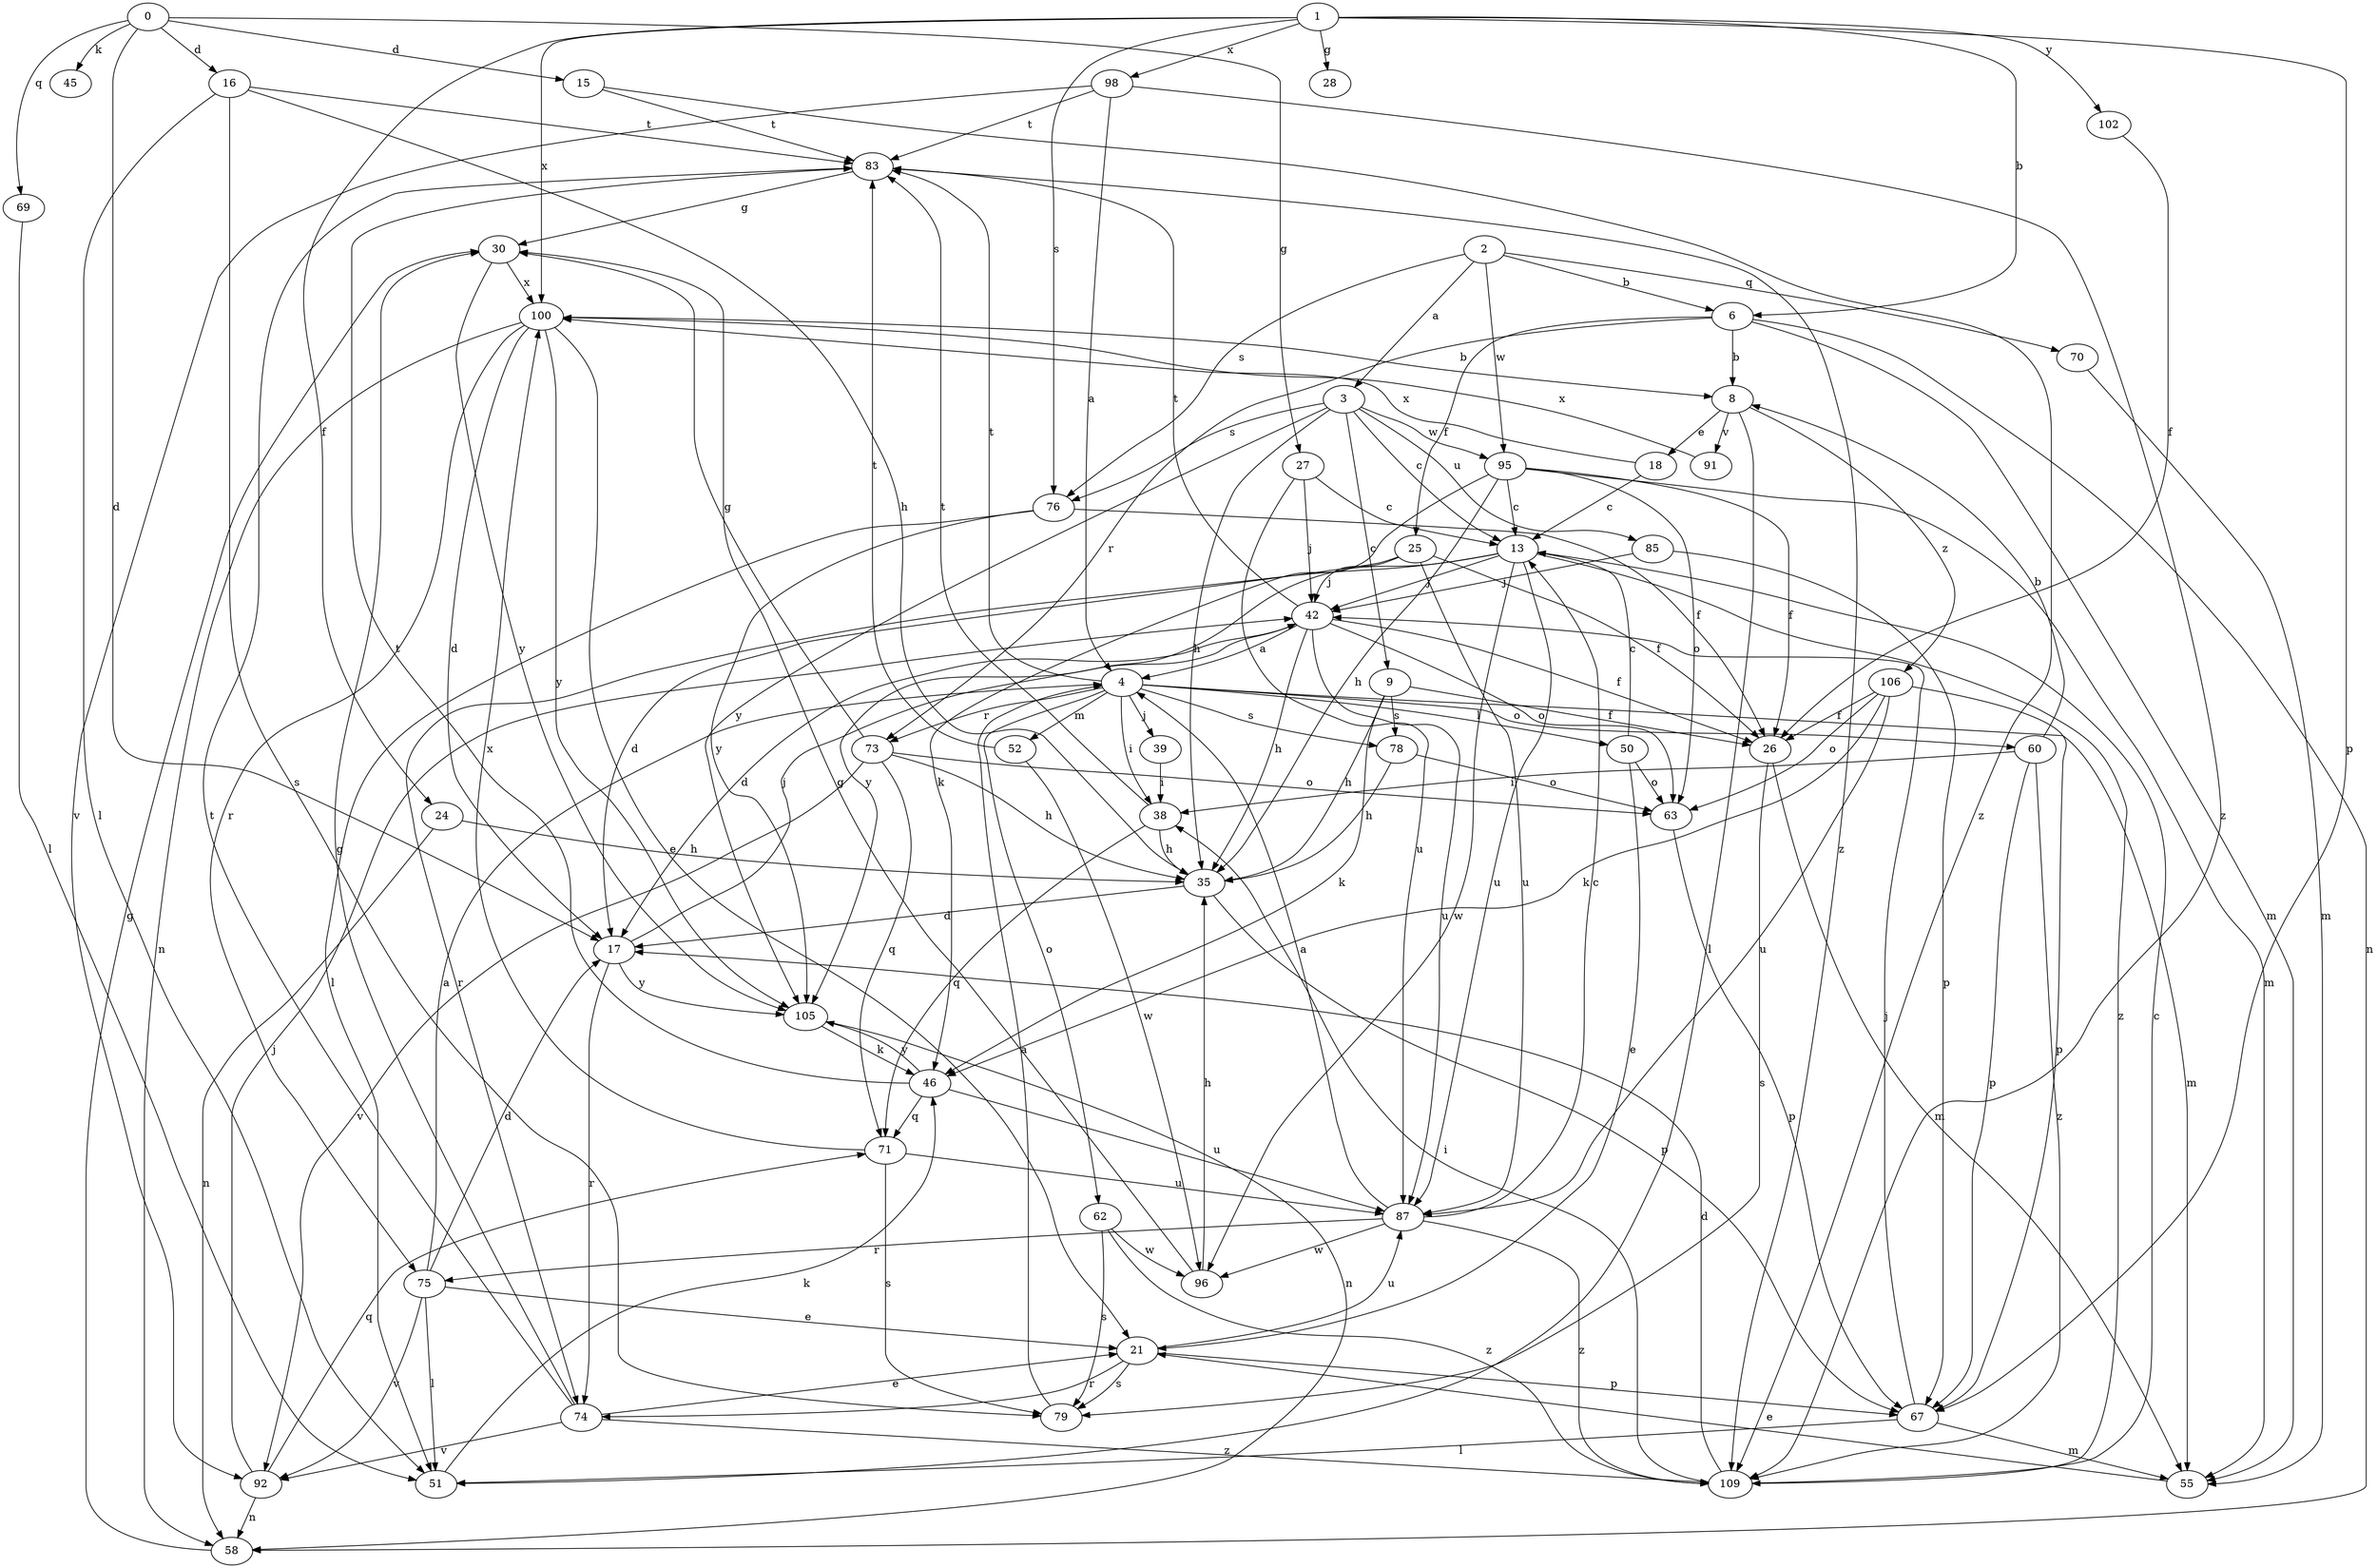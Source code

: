 strict digraph  {
0;
1;
2;
3;
4;
6;
8;
9;
13;
15;
16;
17;
18;
21;
24;
25;
26;
27;
28;
30;
35;
38;
39;
42;
45;
46;
50;
51;
52;
55;
58;
60;
62;
63;
67;
69;
70;
71;
73;
74;
75;
76;
78;
79;
83;
85;
87;
91;
92;
95;
96;
98;
100;
102;
105;
106;
109;
0 -> 15  [label=d];
0 -> 16  [label=d];
0 -> 17  [label=d];
0 -> 27  [label=g];
0 -> 45  [label=k];
0 -> 69  [label=q];
1 -> 6  [label=b];
1 -> 24  [label=f];
1 -> 28  [label=g];
1 -> 67  [label=p];
1 -> 76  [label=s];
1 -> 98  [label=x];
1 -> 100  [label=x];
1 -> 102  [label=y];
2 -> 3  [label=a];
2 -> 6  [label=b];
2 -> 70  [label=q];
2 -> 76  [label=s];
2 -> 95  [label=w];
3 -> 9  [label=c];
3 -> 13  [label=c];
3 -> 35  [label=h];
3 -> 76  [label=s];
3 -> 85  [label=u];
3 -> 95  [label=w];
3 -> 105  [label=y];
4 -> 38  [label=i];
4 -> 39  [label=j];
4 -> 50  [label=l];
4 -> 52  [label=m];
4 -> 55  [label=m];
4 -> 60  [label=o];
4 -> 62  [label=o];
4 -> 73  [label=r];
4 -> 78  [label=s];
4 -> 83  [label=t];
6 -> 8  [label=b];
6 -> 25  [label=f];
6 -> 55  [label=m];
6 -> 58  [label=n];
6 -> 73  [label=r];
8 -> 18  [label=e];
8 -> 51  [label=l];
8 -> 91  [label=v];
8 -> 106  [label=z];
9 -> 26  [label=f];
9 -> 35  [label=h];
9 -> 46  [label=k];
9 -> 78  [label=s];
13 -> 42  [label=j];
13 -> 74  [label=r];
13 -> 87  [label=u];
13 -> 96  [label=w];
13 -> 105  [label=y];
13 -> 109  [label=z];
15 -> 83  [label=t];
15 -> 109  [label=z];
16 -> 35  [label=h];
16 -> 51  [label=l];
16 -> 79  [label=s];
16 -> 83  [label=t];
17 -> 42  [label=j];
17 -> 74  [label=r];
17 -> 105  [label=y];
18 -> 13  [label=c];
18 -> 100  [label=x];
21 -> 67  [label=p];
21 -> 74  [label=r];
21 -> 79  [label=s];
21 -> 87  [label=u];
24 -> 35  [label=h];
24 -> 58  [label=n];
25 -> 17  [label=d];
25 -> 26  [label=f];
25 -> 42  [label=j];
25 -> 87  [label=u];
26 -> 55  [label=m];
26 -> 79  [label=s];
27 -> 13  [label=c];
27 -> 42  [label=j];
27 -> 87  [label=u];
30 -> 100  [label=x];
30 -> 105  [label=y];
35 -> 17  [label=d];
35 -> 67  [label=p];
38 -> 35  [label=h];
38 -> 71  [label=q];
38 -> 83  [label=t];
39 -> 38  [label=i];
42 -> 4  [label=a];
42 -> 17  [label=d];
42 -> 26  [label=f];
42 -> 35  [label=h];
42 -> 63  [label=o];
42 -> 83  [label=t];
42 -> 87  [label=u];
46 -> 71  [label=q];
46 -> 83  [label=t];
46 -> 87  [label=u];
46 -> 105  [label=y];
50 -> 13  [label=c];
50 -> 21  [label=e];
50 -> 63  [label=o];
51 -> 46  [label=k];
52 -> 83  [label=t];
52 -> 96  [label=w];
55 -> 21  [label=e];
58 -> 30  [label=g];
60 -> 8  [label=b];
60 -> 38  [label=i];
60 -> 67  [label=p];
60 -> 109  [label=z];
62 -> 79  [label=s];
62 -> 96  [label=w];
62 -> 109  [label=z];
63 -> 67  [label=p];
67 -> 42  [label=j];
67 -> 51  [label=l];
67 -> 55  [label=m];
69 -> 51  [label=l];
70 -> 55  [label=m];
71 -> 79  [label=s];
71 -> 87  [label=u];
71 -> 100  [label=x];
73 -> 30  [label=g];
73 -> 35  [label=h];
73 -> 63  [label=o];
73 -> 71  [label=q];
73 -> 92  [label=v];
74 -> 21  [label=e];
74 -> 30  [label=g];
74 -> 83  [label=t];
74 -> 92  [label=v];
74 -> 109  [label=z];
75 -> 4  [label=a];
75 -> 17  [label=d];
75 -> 21  [label=e];
75 -> 51  [label=l];
75 -> 92  [label=v];
76 -> 26  [label=f];
76 -> 51  [label=l];
76 -> 105  [label=y];
78 -> 35  [label=h];
78 -> 63  [label=o];
79 -> 4  [label=a];
83 -> 30  [label=g];
83 -> 109  [label=z];
85 -> 42  [label=j];
85 -> 67  [label=p];
87 -> 4  [label=a];
87 -> 13  [label=c];
87 -> 75  [label=r];
87 -> 96  [label=w];
87 -> 109  [label=z];
91 -> 100  [label=x];
92 -> 42  [label=j];
92 -> 58  [label=n];
92 -> 71  [label=q];
95 -> 13  [label=c];
95 -> 26  [label=f];
95 -> 35  [label=h];
95 -> 46  [label=k];
95 -> 55  [label=m];
95 -> 63  [label=o];
96 -> 30  [label=g];
96 -> 35  [label=h];
98 -> 4  [label=a];
98 -> 83  [label=t];
98 -> 92  [label=v];
98 -> 109  [label=z];
100 -> 8  [label=b];
100 -> 17  [label=d];
100 -> 21  [label=e];
100 -> 58  [label=n];
100 -> 75  [label=r];
100 -> 105  [label=y];
102 -> 26  [label=f];
105 -> 46  [label=k];
105 -> 58  [label=n];
106 -> 26  [label=f];
106 -> 46  [label=k];
106 -> 63  [label=o];
106 -> 67  [label=p];
106 -> 87  [label=u];
109 -> 13  [label=c];
109 -> 17  [label=d];
109 -> 38  [label=i];
}
